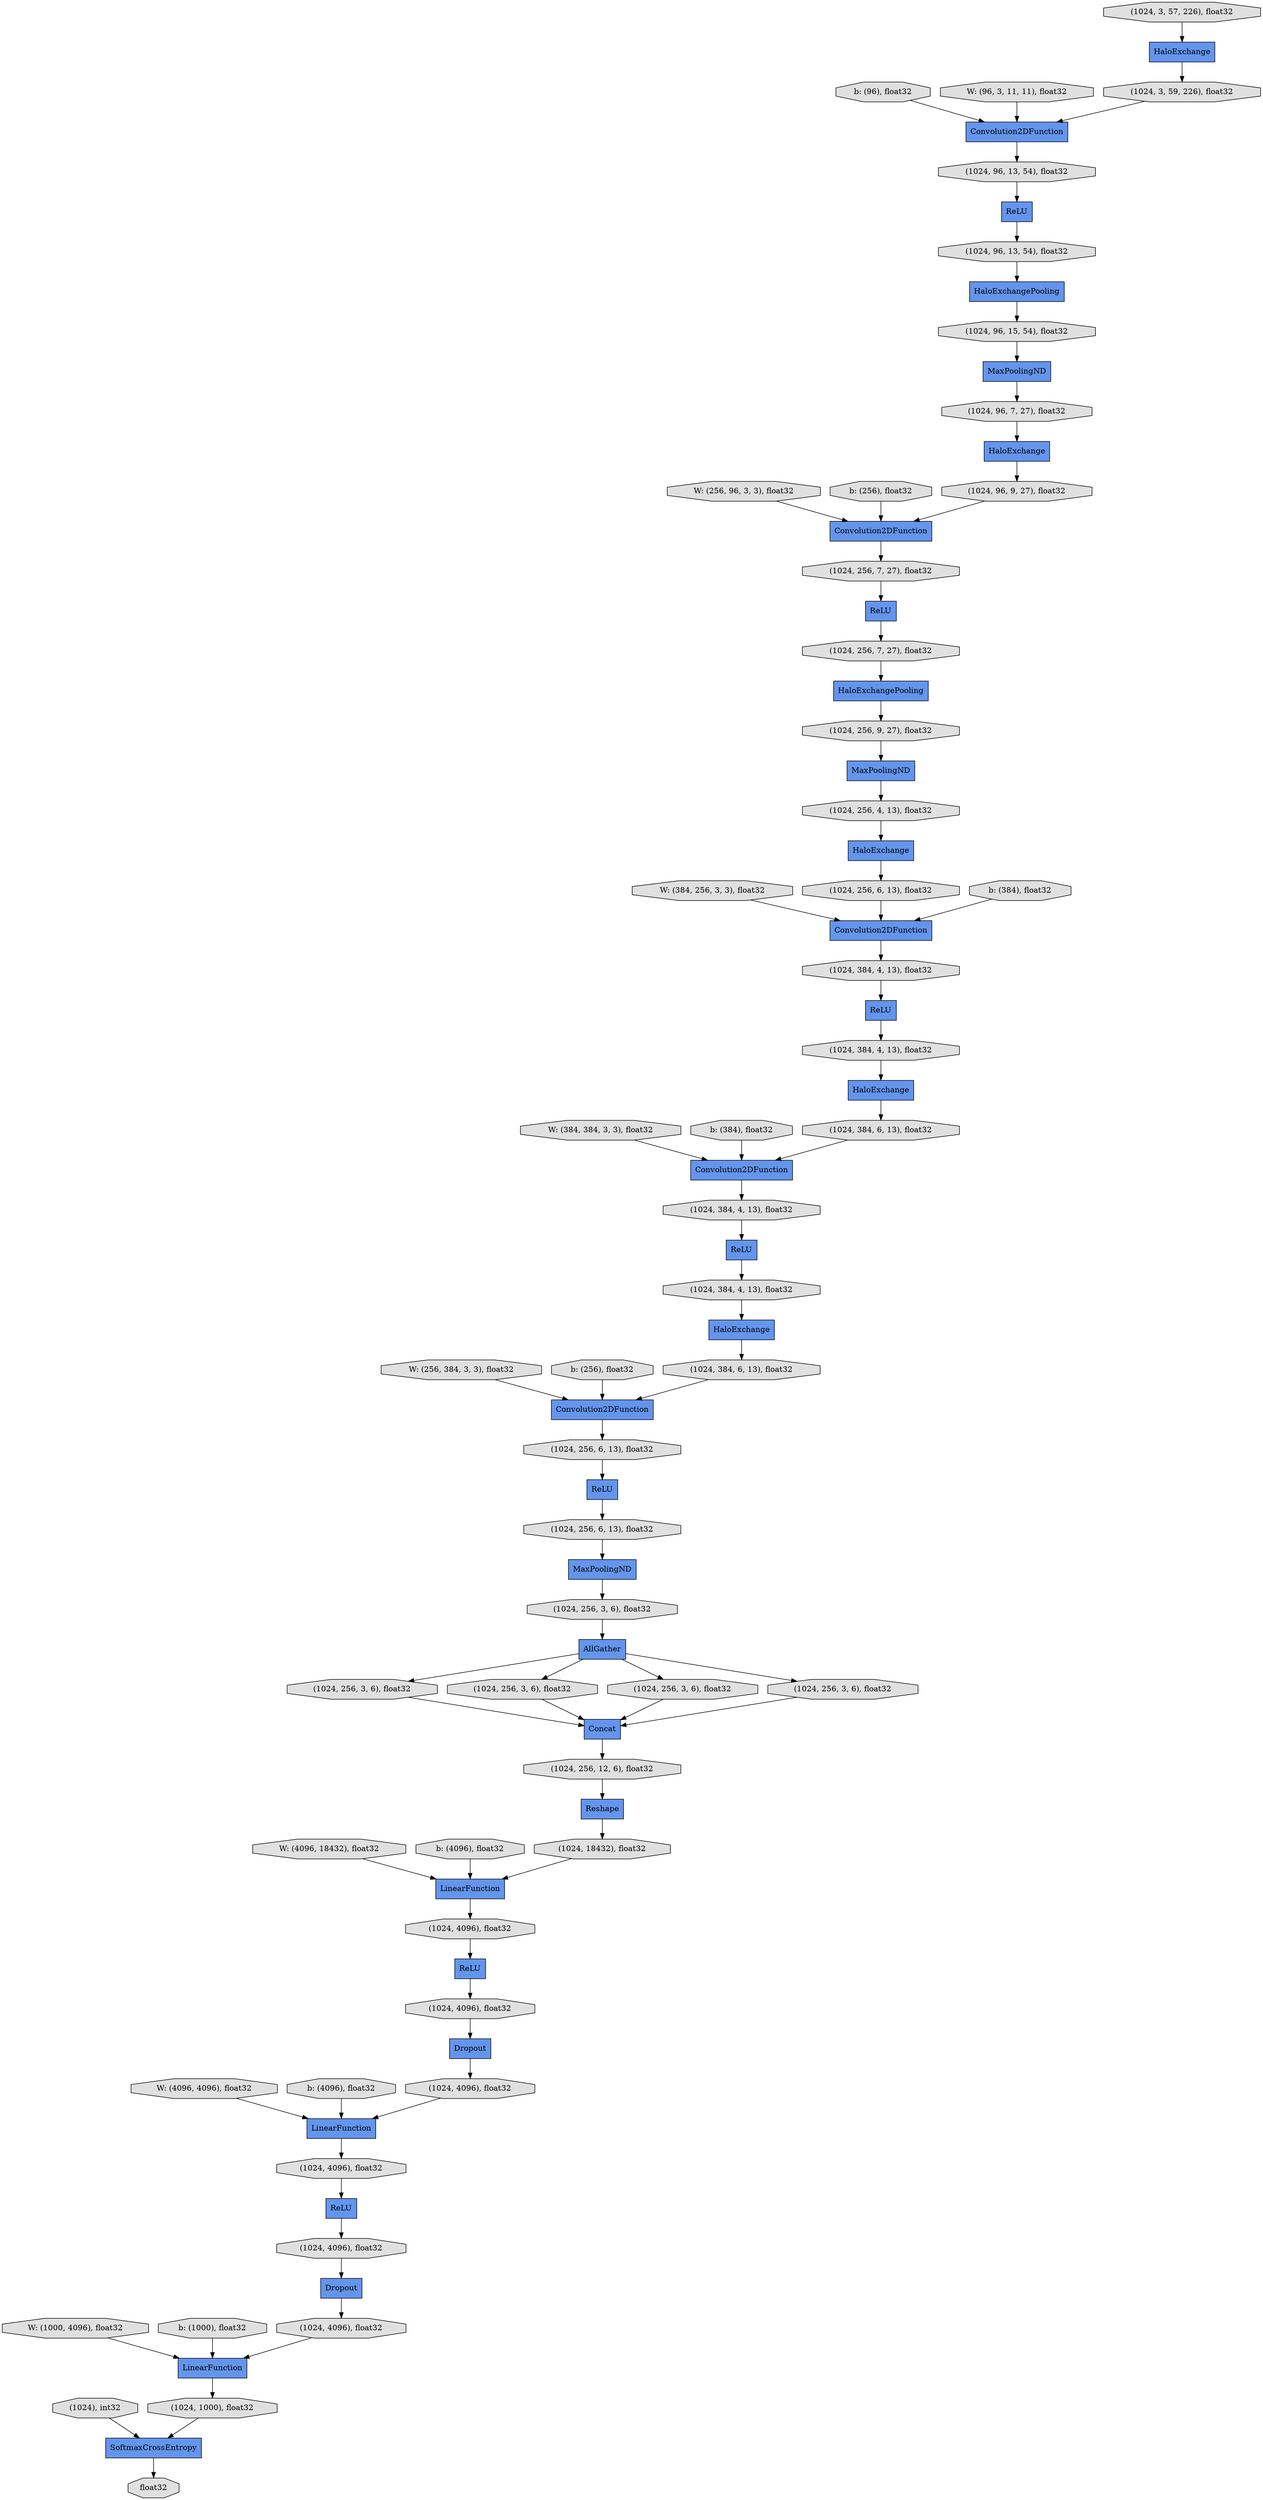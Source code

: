 digraph graphname{rankdir=TB;47167307006032 [label="ReLU",shape="record",fillcolor="#6495ED",style="filled"];47167306399952 [label="(1024, 96, 13, 54), float32",shape="octagon",fillcolor="#E0E0E0",style="filled"];47167306400016 [label="Convolution2DFunction",shape="record",fillcolor="#6495ED",style="filled"];47167307088208 [label="(1024, 256, 3, 6), float32",shape="octagon",fillcolor="#E0E0E0",style="filled"];47167306400144 [label="(1024, 384, 4, 13), float32",shape="octagon",fillcolor="#E0E0E0",style="filled"];47167307088336 [label="(1024, 256, 3, 6), float32",shape="octagon",fillcolor="#E0E0E0",style="filled"];47167307088592 [label="(1024, 256, 6, 13), float32",shape="octagon",fillcolor="#E0E0E0",style="filled"];47167306400528 [label="SoftmaxCrossEntropy",shape="record",fillcolor="#6495ED",style="filled"];47167307088656 [label="(1024, 256, 3, 6), float32",shape="octagon",fillcolor="#E0E0E0",style="filled"];47167306400592 [label="(1024, 384, 6, 13), float32",shape="octagon",fillcolor="#E0E0E0",style="filled"];47167307088720 [label="(1024, 384, 4, 13), float32",shape="octagon",fillcolor="#E0E0E0",style="filled"];47167307088784 [label="(1024, 384, 4, 13), float32",shape="octagon",fillcolor="#E0E0E0",style="filled"];47167307088848 [label="(1024, 256, 6, 13), float32",shape="octagon",fillcolor="#E0E0E0",style="filled"];47167306400720 [label="(1024, 256, 7, 27), float32",shape="octagon",fillcolor="#E0E0E0",style="filled"];47167307089168 [label="(1024), int32",shape="octagon",fillcolor="#E0E0E0",style="filled"];47167307089232 [label="(1024, 256, 3, 6), float32",shape="octagon",fillcolor="#E0E0E0",style="filled"];47167306401168 [label="(1024, 256, 4, 13), float32",shape="octagon",fillcolor="#E0E0E0",style="filled"];47167307089360 [label="LinearFunction",shape="record",fillcolor="#6495ED",style="filled"];47167307089424 [label="(1024, 256, 3, 6), float32",shape="octagon",fillcolor="#E0E0E0",style="filled"];47167307089488 [label="Reshape",shape="record",fillcolor="#6495ED",style="filled"];47167306401360 [label="HaloExchange",shape="record",fillcolor="#6495ED",style="filled"];47167307089616 [label="(1024, 256, 12, 6), float32",shape="octagon",fillcolor="#E0E0E0",style="filled"];47167307089744 [label="(1024, 4096), float32",shape="octagon",fillcolor="#E0E0E0",style="filled"];47167306401616 [label="Convolution2DFunction",shape="record",fillcolor="#6495ED",style="filled"];47167306401744 [label="MaxPoolingND",shape="record",fillcolor="#6495ED",style="filled"];47167307089872 [label="(1024, 4096), float32",shape="octagon",fillcolor="#E0E0E0",style="filled"];47167307089936 [label="(1024, 18432), float32",shape="octagon",fillcolor="#E0E0E0",style="filled"];47167306401872 [label="(1024, 96, 13, 54), float32",shape="octagon",fillcolor="#E0E0E0",style="filled"];47167306401936 [label="(1024, 384, 4, 13), float32",shape="octagon",fillcolor="#E0E0E0",style="filled"];47167307090192 [label="(1024, 4096), float32",shape="octagon",fillcolor="#E0E0E0",style="filled"];47167307008528 [label="(1024, 256, 9, 27), float32",shape="octagon",fillcolor="#E0E0E0",style="filled"];47167306402448 [label="(1024, 256, 7, 27), float32",shape="octagon",fillcolor="#E0E0E0",style="filled"];47165697977040 [label="b: (96), float32",shape="octagon",fillcolor="#E0E0E0",style="filled"];47167307090896 [label="(1024, 1000), float32",shape="octagon",fillcolor="#E0E0E0",style="filled"];47167307008976 [label="(1024, 96, 7, 27), float32",shape="octagon",fillcolor="#E0E0E0",style="filled"];47167307091152 [label="float32",shape="octagon",fillcolor="#E0E0E0",style="filled"];47165697977616 [label="W: (256, 96, 3, 3), float32",shape="octagon",fillcolor="#E0E0E0",style="filled"];47167307009296 [label="(1024, 96, 15, 54), float32",shape="octagon",fillcolor="#E0E0E0",style="filled"];47167307009552 [label="Convolution2DFunction",shape="record",fillcolor="#6495ED",style="filled"];47165697977936 [label="b: (256), float32",shape="octagon",fillcolor="#E0E0E0",style="filled"];47165697978256 [label="W: (384, 256, 3, 3), float32",shape="octagon",fillcolor="#E0E0E0",style="filled"];47167306322064 [label="(1024, 256, 6, 13), float32",shape="octagon",fillcolor="#E0E0E0",style="filled"];47165691015376 [label="W: (96, 3, 11, 11), float32",shape="octagon",fillcolor="#E0E0E0",style="filled"];47167306322192 [label="LinearFunction",shape="record",fillcolor="#6495ED",style="filled"];47165785657616 [label="b: (384), float32",shape="octagon",fillcolor="#E0E0E0",style="filled"];47165785657936 [label="W: (384, 384, 3, 3), float32",shape="octagon",fillcolor="#E0E0E0",style="filled"];47167306322640 [label="MaxPoolingND",shape="record",fillcolor="#6495ED",style="filled"];47167306371920 [label="HaloExchangePooling",shape="record",fillcolor="#6495ED",style="filled"];47165785658256 [label="b: (384), float32",shape="octagon",fillcolor="#E0E0E0",style="filled"];47167306372048 [label="(1024, 3, 59, 226), float32",shape="octagon",fillcolor="#E0E0E0",style="filled"];47167306322960 [label="LinearFunction",shape="record",fillcolor="#6495ED",style="filled"];47167306323088 [label="(1024, 4096), float32",shape="octagon",fillcolor="#E0E0E0",style="filled"];47167306323152 [label="AllGather",shape="record",fillcolor="#6495ED",style="filled"];47165785658576 [label="W: (256, 384, 3, 3), float32",shape="octagon",fillcolor="#E0E0E0",style="filled"];47167306372304 [label="ReLU",shape="record",fillcolor="#6495ED",style="filled"];47167306323216 [label="Concat",shape="record",fillcolor="#6495ED",style="filled"];47167306372624 [label="ReLU",shape="record",fillcolor="#6495ED",style="filled"];47165785658896 [label="b: (256), float32",shape="octagon",fillcolor="#E0E0E0",style="filled"];47167306372688 [label="MaxPoolingND",shape="record",fillcolor="#6495ED",style="filled"];47167306323536 [label="HaloExchange",shape="record",fillcolor="#6495ED",style="filled"];47167306372944 [label="HaloExchangePooling",shape="record",fillcolor="#6495ED",style="filled"];47165785659280 [label="W: (4096, 18432), float32",shape="octagon",fillcolor="#E0E0E0",style="filled"];47167306324048 [label="(1024, 4096), float32",shape="octagon",fillcolor="#E0E0E0",style="filled"];47167306373264 [label="(1024, 3, 57, 226), float32",shape="octagon",fillcolor="#E0E0E0",style="filled"];47165785659600 [label="b: (4096), float32",shape="octagon",fillcolor="#E0E0E0",style="filled"];47167306373456 [label="ReLU",shape="record",fillcolor="#6495ED",style="filled"];47167306324304 [label="(1024, 384, 6, 13), float32",shape="octagon",fillcolor="#E0E0E0",style="filled"];47165785659984 [label="W: (4096, 4096), float32",shape="octagon",fillcolor="#E0E0E0",style="filled"];47167306324688 [label="HaloExchange",shape="record",fillcolor="#6495ED",style="filled"];47167306324816 [label="HaloExchange",shape="record",fillcolor="#6495ED",style="filled"];47165785660304 [label="b: (4096), float32",shape="octagon",fillcolor="#E0E0E0",style="filled"];47167306324880 [label="HaloExchange",shape="record",fillcolor="#6495ED",style="filled"];47165785660624 [label="W: (1000, 4096), float32",shape="octagon",fillcolor="#E0E0E0",style="filled"];47167306374544 [label="ReLU",shape="record",fillcolor="#6495ED",style="filled"];47167306292752 [label="Dropout",shape="record",fillcolor="#6495ED",style="filled"];47167306325520 [label="Convolution2DFunction",shape="record",fillcolor="#6495ED",style="filled"];47165785661008 [label="b: (1000), float32",shape="octagon",fillcolor="#E0E0E0",style="filled"];47167306374736 [label="(1024, 4096), float32",shape="octagon",fillcolor="#E0E0E0",style="filled"];47167306292816 [label="ReLU",shape="record",fillcolor="#6495ED",style="filled"];47167306325648 [label="Convolution2DFunction",shape="record",fillcolor="#6495ED",style="filled"];47167306374800 [label="(1024, 96, 9, 27), float32",shape="octagon",fillcolor="#E0E0E0",style="filled"];47167306374928 [label="ReLU",shape="record",fillcolor="#6495ED",style="filled"];47167306374992 [label="Dropout",shape="record",fillcolor="#6495ED",style="filled"];47167307088336 -> 47167306323216;47167306374800 -> 47167307009552;47167307088784 -> 47167306292816;47167307090192 -> 47167306322960;47167307009552 -> 47167306400720;47167306371920 -> 47167307008528;47167306402448 -> 47167306371920;47167306324048 -> 47167306322192;47167306323088 -> 47167306374992;47167307089936 -> 47167307089360;47167306400016 -> 47167306399952;47167307089360 -> 47167306374736;47165785660624 -> 47167306322960;47165785659280 -> 47167307089360;47167306372048 -> 47167306400016;47167306292752 -> 47167307090192;47165785657616 -> 47167306325520;47165785659600 -> 47167307089360;47167306400720 -> 47167306372304;47167306401872 -> 47167306372944;47167307008976 -> 47167306323536;47167307090896 -> 47167306400528;47165785660304 -> 47167306322192;47167306324816 -> 47167306400592;47167306400144 -> 47167307006032;47167306322640 -> 47167306401168;47167306372944 -> 47167307009296;47167306374928 -> 47167306401872;47167306322192 -> 47167307089872;47165697977616 -> 47167307009552;47165697977040 -> 47167306400016;47167306322960 -> 47167307090896;47165785661008 -> 47167306322960;47167306374544 -> 47167307089744;47167306372688 -> 47167307008976;47167306373456 -> 47167306323088;47165697977936 -> 47167307009552;47167306323152 -> 47167307088208;47167306325648 -> 47167307088784;47167306324304 -> 47167306325648;47167307089232 -> 47167306323216;47167307089872 -> 47167306374544;47167307006032 -> 47167306401936;47167306325520 -> 47167306400144;47167307008528 -> 47167306322640;47165691015376 -> 47167306400016;47167306374992 -> 47167306324048;47167307089744 -> 47167306292752;47167306401616 -> 47167307088848;47167306400528 -> 47167307091152;47167306323216 -> 47167307089616;47167307088208 -> 47167306323216;47165785658576 -> 47167306401616;47167306401360 -> 47167306372048;47167306401744 -> 47167307088656;47167306323536 -> 47167306374800;47167306400592 -> 47167306401616;47167306372304 -> 47167306402448;47167306373264 -> 47167306401360;47165785659984 -> 47167306322192;47167307088848 -> 47167306372624;47167306399952 -> 47167306374928;47167307088592 -> 47167306401744;47167307089488 -> 47167307089936;47165785658256 -> 47167306325648;47167306323152 -> 47167307089424;47165785657936 -> 47167306325648;47167306401936 -> 47167306324688;47167307088720 -> 47167306324816;47167307089168 -> 47167306400528;47167306323152 -> 47167307089232;47167306324880 -> 47167306322064;47167307009296 -> 47167306372688;47167307089424 -> 47167306323216;47167306374736 -> 47167306373456;47167307088656 -> 47167306323152;47167306324688 -> 47167306324304;47165785658896 -> 47167306401616;47167306372624 -> 47167307088592;47167306292816 -> 47167307088720;47165697978256 -> 47167306325520;47167306322064 -> 47167306325520;47167307089616 -> 47167307089488;47167306401168 -> 47167306324880;47167306323152 -> 47167307088336;}